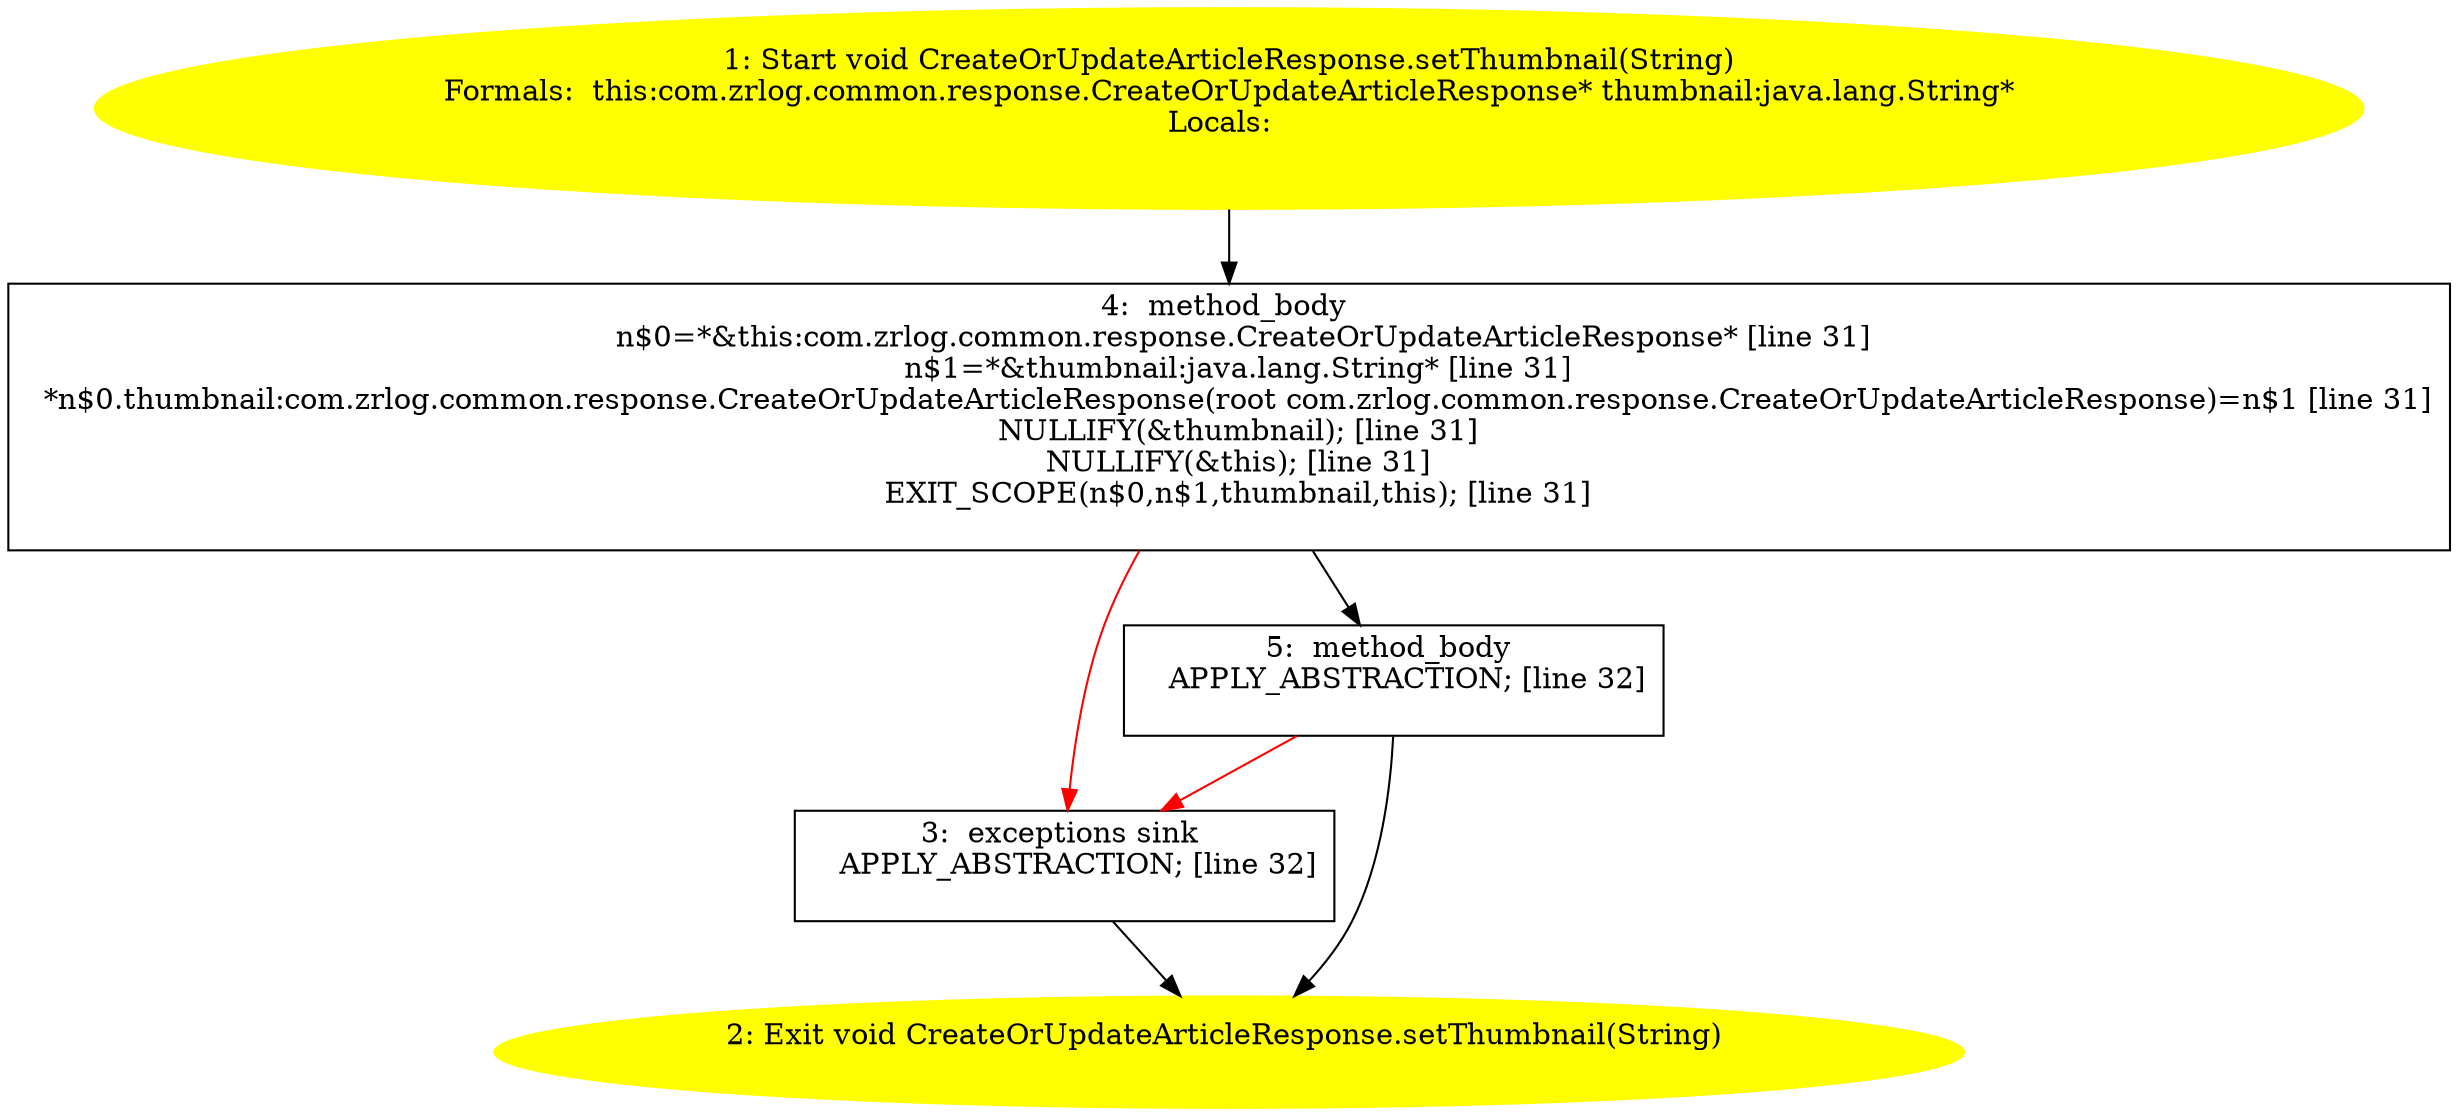 /* @generated */
digraph cfg {
"com.zrlog.common.response.CreateOrUpdateArticleResponse.setThumbnail(java.lang.String):void.91ab139e5400eeebfc6b22a7708a9f41_1" [label="1: Start void CreateOrUpdateArticleResponse.setThumbnail(String)\nFormals:  this:com.zrlog.common.response.CreateOrUpdateArticleResponse* thumbnail:java.lang.String*\nLocals:  \n  " color=yellow style=filled]
	

	 "com.zrlog.common.response.CreateOrUpdateArticleResponse.setThumbnail(java.lang.String):void.91ab139e5400eeebfc6b22a7708a9f41_1" -> "com.zrlog.common.response.CreateOrUpdateArticleResponse.setThumbnail(java.lang.String):void.91ab139e5400eeebfc6b22a7708a9f41_4" ;
"com.zrlog.common.response.CreateOrUpdateArticleResponse.setThumbnail(java.lang.String):void.91ab139e5400eeebfc6b22a7708a9f41_2" [label="2: Exit void CreateOrUpdateArticleResponse.setThumbnail(String) \n  " color=yellow style=filled]
	

"com.zrlog.common.response.CreateOrUpdateArticleResponse.setThumbnail(java.lang.String):void.91ab139e5400eeebfc6b22a7708a9f41_3" [label="3:  exceptions sink \n   APPLY_ABSTRACTION; [line 32]\n " shape="box"]
	

	 "com.zrlog.common.response.CreateOrUpdateArticleResponse.setThumbnail(java.lang.String):void.91ab139e5400eeebfc6b22a7708a9f41_3" -> "com.zrlog.common.response.CreateOrUpdateArticleResponse.setThumbnail(java.lang.String):void.91ab139e5400eeebfc6b22a7708a9f41_2" ;
"com.zrlog.common.response.CreateOrUpdateArticleResponse.setThumbnail(java.lang.String):void.91ab139e5400eeebfc6b22a7708a9f41_4" [label="4:  method_body \n   n$0=*&this:com.zrlog.common.response.CreateOrUpdateArticleResponse* [line 31]\n  n$1=*&thumbnail:java.lang.String* [line 31]\n  *n$0.thumbnail:com.zrlog.common.response.CreateOrUpdateArticleResponse(root com.zrlog.common.response.CreateOrUpdateArticleResponse)=n$1 [line 31]\n  NULLIFY(&thumbnail); [line 31]\n  NULLIFY(&this); [line 31]\n  EXIT_SCOPE(n$0,n$1,thumbnail,this); [line 31]\n " shape="box"]
	

	 "com.zrlog.common.response.CreateOrUpdateArticleResponse.setThumbnail(java.lang.String):void.91ab139e5400eeebfc6b22a7708a9f41_4" -> "com.zrlog.common.response.CreateOrUpdateArticleResponse.setThumbnail(java.lang.String):void.91ab139e5400eeebfc6b22a7708a9f41_5" ;
	 "com.zrlog.common.response.CreateOrUpdateArticleResponse.setThumbnail(java.lang.String):void.91ab139e5400eeebfc6b22a7708a9f41_4" -> "com.zrlog.common.response.CreateOrUpdateArticleResponse.setThumbnail(java.lang.String):void.91ab139e5400eeebfc6b22a7708a9f41_3" [color="red" ];
"com.zrlog.common.response.CreateOrUpdateArticleResponse.setThumbnail(java.lang.String):void.91ab139e5400eeebfc6b22a7708a9f41_5" [label="5:  method_body \n   APPLY_ABSTRACTION; [line 32]\n " shape="box"]
	

	 "com.zrlog.common.response.CreateOrUpdateArticleResponse.setThumbnail(java.lang.String):void.91ab139e5400eeebfc6b22a7708a9f41_5" -> "com.zrlog.common.response.CreateOrUpdateArticleResponse.setThumbnail(java.lang.String):void.91ab139e5400eeebfc6b22a7708a9f41_2" ;
	 "com.zrlog.common.response.CreateOrUpdateArticleResponse.setThumbnail(java.lang.String):void.91ab139e5400eeebfc6b22a7708a9f41_5" -> "com.zrlog.common.response.CreateOrUpdateArticleResponse.setThumbnail(java.lang.String):void.91ab139e5400eeebfc6b22a7708a9f41_3" [color="red" ];
}
